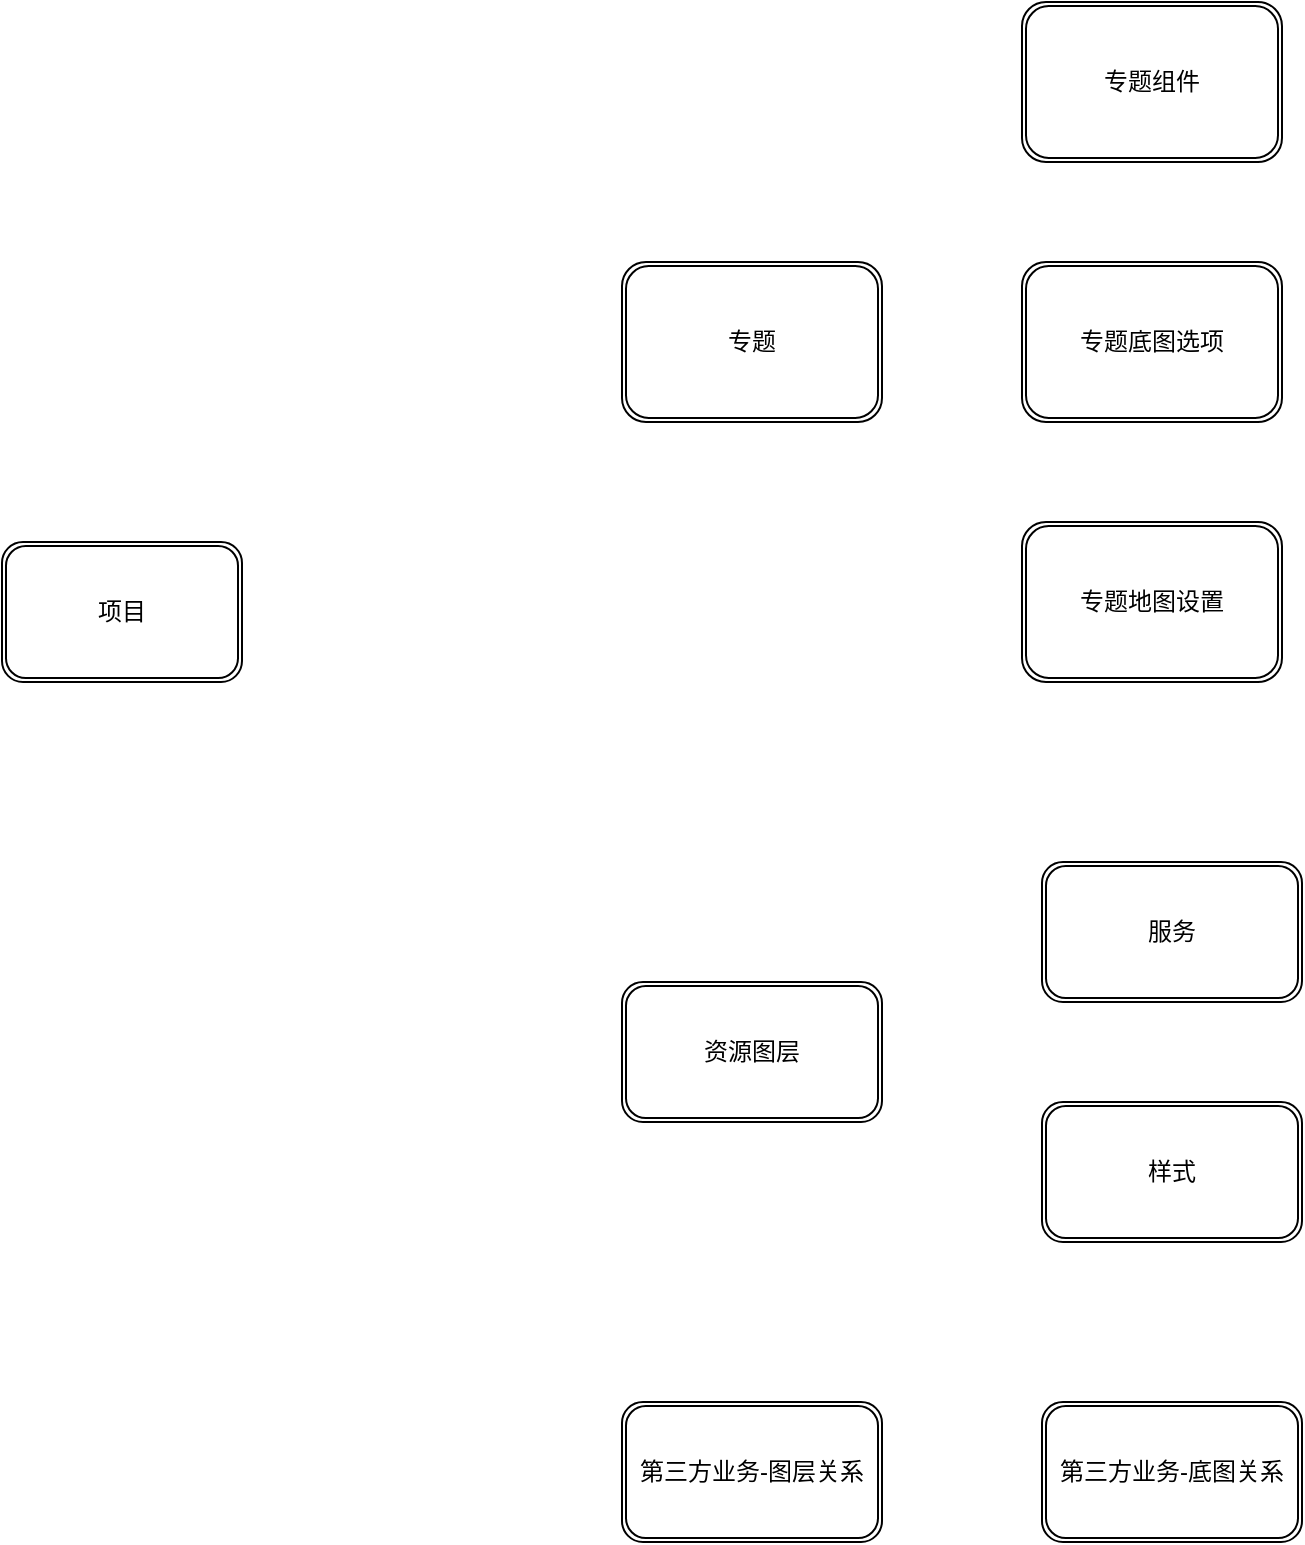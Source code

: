 <mxfile version="21.3.3" type="github">
  <diagram id="R2lEEEUBdFMjLlhIrx00" name="Page-1">
    <mxGraphModel dx="1434" dy="764" grid="1" gridSize="10" guides="1" tooltips="1" connect="1" arrows="1" fold="1" page="1" pageScale="1" pageWidth="850" pageHeight="1100" math="0" shadow="0" extFonts="Permanent Marker^https://fonts.googleapis.com/css?family=Permanent+Marker">
      <root>
        <mxCell id="0" />
        <mxCell id="1" parent="0" />
        <mxCell id="7BueyS9tqezXI4xggQ0X-1" value="资源图层" style="shape=ext;double=1;rounded=1;whiteSpace=wrap;html=1;" vertex="1" parent="1">
          <mxGeometry x="430" y="650" width="130" height="70" as="geometry" />
        </mxCell>
        <mxCell id="7BueyS9tqezXI4xggQ0X-2" value="专题" style="shape=ext;double=1;rounded=1;whiteSpace=wrap;html=1;" vertex="1" parent="1">
          <mxGeometry x="430" y="290" width="130" height="80" as="geometry" />
        </mxCell>
        <mxCell id="7BueyS9tqezXI4xggQ0X-3" value="项目" style="shape=ext;double=1;rounded=1;whiteSpace=wrap;html=1;" vertex="1" parent="1">
          <mxGeometry x="120" y="430" width="120" height="70" as="geometry" />
        </mxCell>
        <mxCell id="7BueyS9tqezXI4xggQ0X-4" value="专题组件" style="shape=ext;double=1;rounded=1;whiteSpace=wrap;html=1;" vertex="1" parent="1">
          <mxGeometry x="630" y="160" width="130" height="80" as="geometry" />
        </mxCell>
        <mxCell id="7BueyS9tqezXI4xggQ0X-5" value="专题底图选项" style="shape=ext;double=1;rounded=1;whiteSpace=wrap;html=1;" vertex="1" parent="1">
          <mxGeometry x="630" y="290" width="130" height="80" as="geometry" />
        </mxCell>
        <mxCell id="7BueyS9tqezXI4xggQ0X-6" value="专题地图设置" style="shape=ext;double=1;rounded=1;whiteSpace=wrap;html=1;" vertex="1" parent="1">
          <mxGeometry x="630" y="420" width="130" height="80" as="geometry" />
        </mxCell>
        <mxCell id="7BueyS9tqezXI4xggQ0X-7" value="服务" style="shape=ext;double=1;rounded=1;whiteSpace=wrap;html=1;" vertex="1" parent="1">
          <mxGeometry x="640" y="590" width="130" height="70" as="geometry" />
        </mxCell>
        <mxCell id="7BueyS9tqezXI4xggQ0X-8" value="样式" style="shape=ext;double=1;rounded=1;whiteSpace=wrap;html=1;" vertex="1" parent="1">
          <mxGeometry x="640" y="710" width="130" height="70" as="geometry" />
        </mxCell>
        <mxCell id="7BueyS9tqezXI4xggQ0X-9" value="第三方业务-图层关系" style="shape=ext;double=1;rounded=1;whiteSpace=wrap;html=1;" vertex="1" parent="1">
          <mxGeometry x="430" y="860" width="130" height="70" as="geometry" />
        </mxCell>
        <mxCell id="7BueyS9tqezXI4xggQ0X-10" value="第三方业务-底图关系" style="shape=ext;double=1;rounded=1;whiteSpace=wrap;html=1;" vertex="1" parent="1">
          <mxGeometry x="640" y="860" width="130" height="70" as="geometry" />
        </mxCell>
      </root>
    </mxGraphModel>
  </diagram>
</mxfile>
